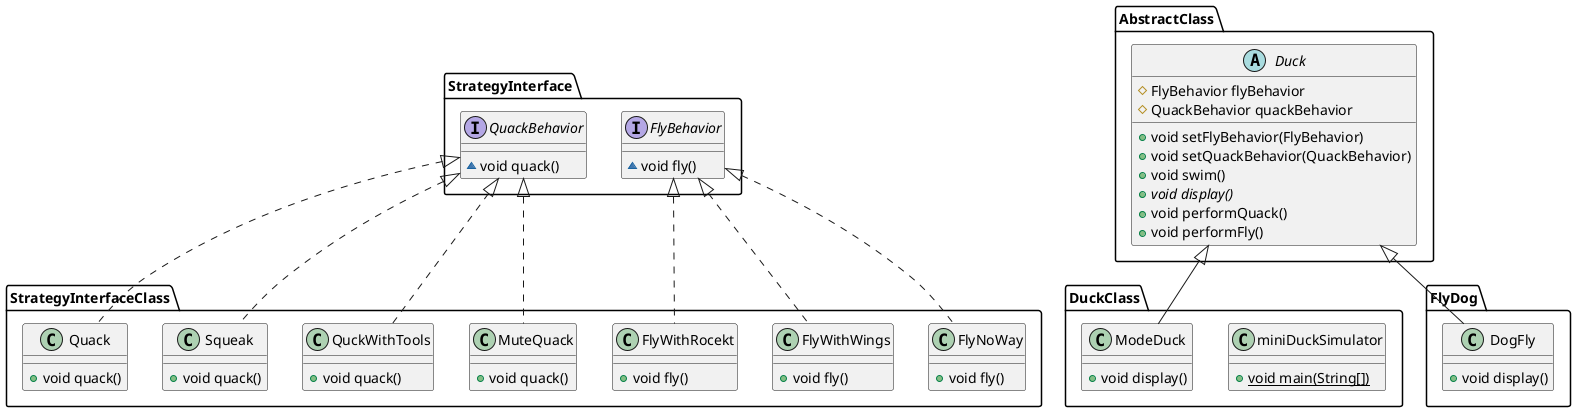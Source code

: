 @startuml
class StrategyInterfaceClass.FlyWithWings {
+ void fly()
}

interface StrategyInterface.FlyBehavior {
~ void fly()
}

class DuckClass.miniDuckSimulator {
+ {static} void main(String[])
}

class StrategyInterfaceClass.FlyWithRocekt {
+ void fly()
}

abstract class AbstractClass.Duck {
# FlyBehavior flyBehavior
# QuackBehavior quackBehavior
+ void setFlyBehavior(FlyBehavior)
+ void setQuackBehavior(QuackBehavior)
+ void swim()
+ {abstract}void display()
+ void performQuack()
+ void performFly()
}


class StrategyInterfaceClass.QuckWithTools {
+ void quack()
}

class StrategyInterfaceClass.Squeak {
+ void quack()
}

class StrategyInterfaceClass.Quack {
+ void quack()
}

class StrategyInterfaceClass.MuteQuack {
+ void quack()
}

interface StrategyInterface.QuackBehavior {
~ void quack()
}

class FlyDog.DogFly {
+ void display()
}

class StrategyInterfaceClass.FlyNoWay {
+ void fly()
}

class DuckClass.ModeDuck {
+ void display()
}



StrategyInterface.FlyBehavior <|.. StrategyInterfaceClass.FlyWithWings
StrategyInterface.FlyBehavior <|.. StrategyInterfaceClass.FlyWithRocekt
StrategyInterface.QuackBehavior <|.. StrategyInterfaceClass.QuckWithTools
StrategyInterface.QuackBehavior <|.. StrategyInterfaceClass.Squeak
StrategyInterface.QuackBehavior <|.. StrategyInterfaceClass.Quack
StrategyInterface.QuackBehavior <|.. StrategyInterfaceClass.MuteQuack
AbstractClass.Duck <|-- FlyDog.DogFly
StrategyInterface.FlyBehavior <|.. StrategyInterfaceClass.FlyNoWay
AbstractClass.Duck <|-- DuckClass.ModeDuck
@enduml